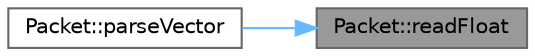 digraph "Packet::readFloat"
{
 // INTERACTIVE_SVG=YES
 // LATEX_PDF_SIZE
  bgcolor="transparent";
  edge [fontname=Helvetica,fontsize=10,labelfontname=Helvetica,labelfontsize=10];
  node [fontname=Helvetica,fontsize=10,shape=box,height=0.2,width=0.4];
  rankdir="RL";
  Node1 [id="Node000001",label="Packet::readFloat",height=0.2,width=0.4,color="gray40", fillcolor="grey60", style="filled", fontcolor="black",tooltip=" "];
  Node1 -> Node2 [id="edge1_Node000001_Node000002",dir="back",color="steelblue1",style="solid",tooltip=" "];
  Node2 [id="Node000002",label="Packet::parseVector",height=0.2,width=0.4,color="grey40", fillcolor="white", style="filled",URL="$d9/dd4/a00776_a06c0881170b882070b05d953a890c272.html#a06c0881170b882070b05d953a890c272",tooltip=" "];
}
